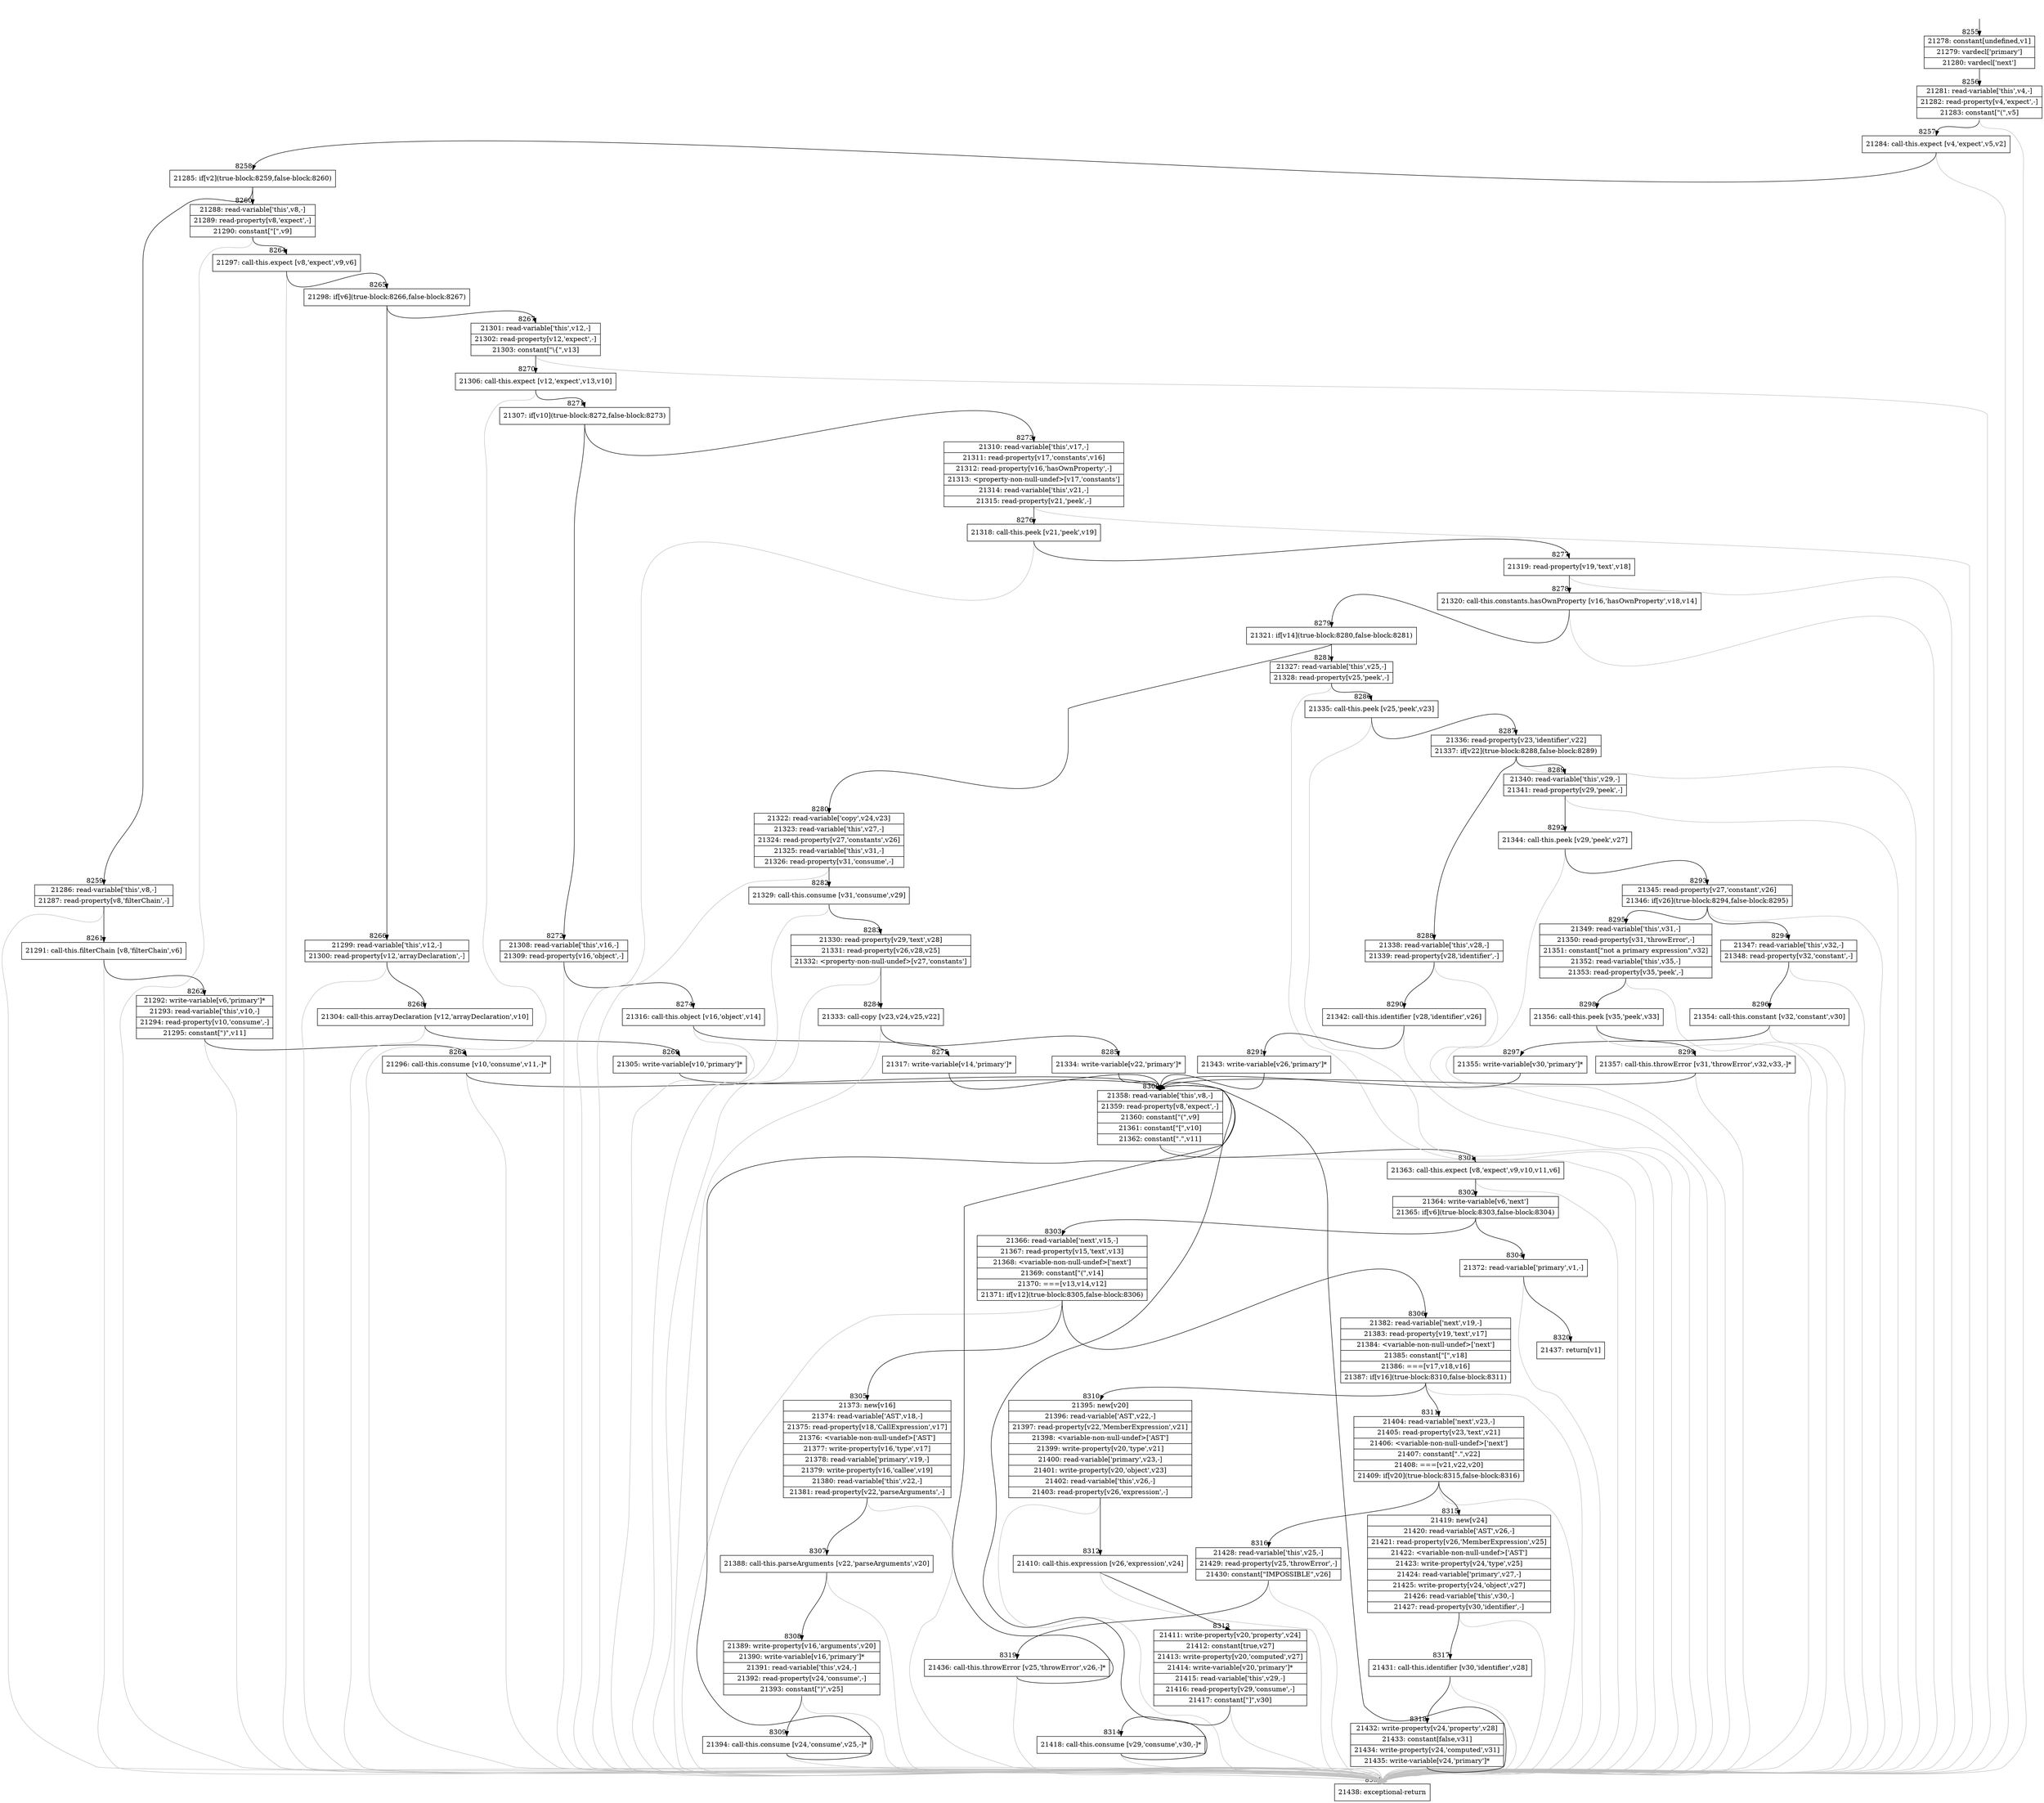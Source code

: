 digraph {
rankdir="TD"
BB_entry611[shape=none,label=""];
BB_entry611 -> BB8255 [tailport=s, headport=n, headlabel="    8255"]
BB8255 [shape=record label="{21278: constant[undefined,v1]|21279: vardecl['primary']|21280: vardecl['next']}" ] 
BB8255 -> BB8256 [tailport=s, headport=n, headlabel="      8256"]
BB8256 [shape=record label="{21281: read-variable['this',v4,-]|21282: read-property[v4,'expect',-]|21283: constant[\"(\",v5]}" ] 
BB8256 -> BB8257 [tailport=s, headport=n, headlabel="      8257"]
BB8256 -> BB8321 [tailport=s, headport=n, color=gray, headlabel="      8321"]
BB8257 [shape=record label="{21284: call-this.expect [v4,'expect',v5,v2]}" ] 
BB8257 -> BB8258 [tailport=s, headport=n, headlabel="      8258"]
BB8257 -> BB8321 [tailport=s, headport=n, color=gray]
BB8258 [shape=record label="{21285: if[v2](true-block:8259,false-block:8260)}" ] 
BB8258 -> BB8259 [tailport=s, headport=n, headlabel="      8259"]
BB8258 -> BB8260 [tailport=s, headport=n, headlabel="      8260"]
BB8259 [shape=record label="{21286: read-variable['this',v8,-]|21287: read-property[v8,'filterChain',-]}" ] 
BB8259 -> BB8261 [tailport=s, headport=n, headlabel="      8261"]
BB8259 -> BB8321 [tailport=s, headport=n, color=gray]
BB8260 [shape=record label="{21288: read-variable['this',v8,-]|21289: read-property[v8,'expect',-]|21290: constant[\"[\",v9]}" ] 
BB8260 -> BB8264 [tailport=s, headport=n, headlabel="      8264"]
BB8260 -> BB8321 [tailport=s, headport=n, color=gray]
BB8261 [shape=record label="{21291: call-this.filterChain [v8,'filterChain',v6]}" ] 
BB8261 -> BB8262 [tailport=s, headport=n, headlabel="      8262"]
BB8261 -> BB8321 [tailport=s, headport=n, color=gray]
BB8262 [shape=record label="{21292: write-variable[v6,'primary']*|21293: read-variable['this',v10,-]|21294: read-property[v10,'consume',-]|21295: constant[\")\",v11]}" ] 
BB8262 -> BB8263 [tailport=s, headport=n, headlabel="      8263"]
BB8262 -> BB8321 [tailport=s, headport=n, color=gray]
BB8263 [shape=record label="{21296: call-this.consume [v10,'consume',v11,-]*}" ] 
BB8263 -> BB8300 [tailport=s, headport=n, headlabel="      8300"]
BB8263 -> BB8321 [tailport=s, headport=n, color=gray]
BB8264 [shape=record label="{21297: call-this.expect [v8,'expect',v9,v6]}" ] 
BB8264 -> BB8265 [tailport=s, headport=n, headlabel="      8265"]
BB8264 -> BB8321 [tailport=s, headport=n, color=gray]
BB8265 [shape=record label="{21298: if[v6](true-block:8266,false-block:8267)}" ] 
BB8265 -> BB8266 [tailport=s, headport=n, headlabel="      8266"]
BB8265 -> BB8267 [tailport=s, headport=n, headlabel="      8267"]
BB8266 [shape=record label="{21299: read-variable['this',v12,-]|21300: read-property[v12,'arrayDeclaration',-]}" ] 
BB8266 -> BB8268 [tailport=s, headport=n, headlabel="      8268"]
BB8266 -> BB8321 [tailport=s, headport=n, color=gray]
BB8267 [shape=record label="{21301: read-variable['this',v12,-]|21302: read-property[v12,'expect',-]|21303: constant[\"\\\{\",v13]}" ] 
BB8267 -> BB8270 [tailport=s, headport=n, headlabel="      8270"]
BB8267 -> BB8321 [tailport=s, headport=n, color=gray]
BB8268 [shape=record label="{21304: call-this.arrayDeclaration [v12,'arrayDeclaration',v10]}" ] 
BB8268 -> BB8269 [tailport=s, headport=n, headlabel="      8269"]
BB8268 -> BB8321 [tailport=s, headport=n, color=gray]
BB8269 [shape=record label="{21305: write-variable[v10,'primary']*}" ] 
BB8269 -> BB8300 [tailport=s, headport=n]
BB8270 [shape=record label="{21306: call-this.expect [v12,'expect',v13,v10]}" ] 
BB8270 -> BB8271 [tailport=s, headport=n, headlabel="      8271"]
BB8270 -> BB8321 [tailport=s, headport=n, color=gray]
BB8271 [shape=record label="{21307: if[v10](true-block:8272,false-block:8273)}" ] 
BB8271 -> BB8272 [tailport=s, headport=n, headlabel="      8272"]
BB8271 -> BB8273 [tailport=s, headport=n, headlabel="      8273"]
BB8272 [shape=record label="{21308: read-variable['this',v16,-]|21309: read-property[v16,'object',-]}" ] 
BB8272 -> BB8274 [tailport=s, headport=n, headlabel="      8274"]
BB8272 -> BB8321 [tailport=s, headport=n, color=gray]
BB8273 [shape=record label="{21310: read-variable['this',v17,-]|21311: read-property[v17,'constants',v16]|21312: read-property[v16,'hasOwnProperty',-]|21313: \<property-non-null-undef\>[v17,'constants']|21314: read-variable['this',v21,-]|21315: read-property[v21,'peek',-]}" ] 
BB8273 -> BB8276 [tailport=s, headport=n, headlabel="      8276"]
BB8273 -> BB8321 [tailport=s, headport=n, color=gray]
BB8274 [shape=record label="{21316: call-this.object [v16,'object',v14]}" ] 
BB8274 -> BB8275 [tailport=s, headport=n, headlabel="      8275"]
BB8274 -> BB8321 [tailport=s, headport=n, color=gray]
BB8275 [shape=record label="{21317: write-variable[v14,'primary']*}" ] 
BB8275 -> BB8300 [tailport=s, headport=n]
BB8276 [shape=record label="{21318: call-this.peek [v21,'peek',v19]}" ] 
BB8276 -> BB8277 [tailport=s, headport=n, headlabel="      8277"]
BB8276 -> BB8321 [tailport=s, headport=n, color=gray]
BB8277 [shape=record label="{21319: read-property[v19,'text',v18]}" ] 
BB8277 -> BB8278 [tailport=s, headport=n, headlabel="      8278"]
BB8277 -> BB8321 [tailport=s, headport=n, color=gray]
BB8278 [shape=record label="{21320: call-this.constants.hasOwnProperty [v16,'hasOwnProperty',v18,v14]}" ] 
BB8278 -> BB8279 [tailport=s, headport=n, headlabel="      8279"]
BB8278 -> BB8321 [tailport=s, headport=n, color=gray]
BB8279 [shape=record label="{21321: if[v14](true-block:8280,false-block:8281)}" ] 
BB8279 -> BB8280 [tailport=s, headport=n, headlabel="      8280"]
BB8279 -> BB8281 [tailport=s, headport=n, headlabel="      8281"]
BB8280 [shape=record label="{21322: read-variable['copy',v24,v23]|21323: read-variable['this',v27,-]|21324: read-property[v27,'constants',v26]|21325: read-variable['this',v31,-]|21326: read-property[v31,'consume',-]}" ] 
BB8280 -> BB8282 [tailport=s, headport=n, headlabel="      8282"]
BB8280 -> BB8321 [tailport=s, headport=n, color=gray]
BB8281 [shape=record label="{21327: read-variable['this',v25,-]|21328: read-property[v25,'peek',-]}" ] 
BB8281 -> BB8286 [tailport=s, headport=n, headlabel="      8286"]
BB8281 -> BB8321 [tailport=s, headport=n, color=gray]
BB8282 [shape=record label="{21329: call-this.consume [v31,'consume',v29]}" ] 
BB8282 -> BB8283 [tailport=s, headport=n, headlabel="      8283"]
BB8282 -> BB8321 [tailport=s, headport=n, color=gray]
BB8283 [shape=record label="{21330: read-property[v29,'text',v28]|21331: read-property[v26,v28,v25]|21332: \<property-non-null-undef\>[v27,'constants']}" ] 
BB8283 -> BB8284 [tailport=s, headport=n, headlabel="      8284"]
BB8283 -> BB8321 [tailport=s, headport=n, color=gray]
BB8284 [shape=record label="{21333: call-copy [v23,v24,v25,v22]}" ] 
BB8284 -> BB8285 [tailport=s, headport=n, headlabel="      8285"]
BB8284 -> BB8321 [tailport=s, headport=n, color=gray]
BB8285 [shape=record label="{21334: write-variable[v22,'primary']*}" ] 
BB8285 -> BB8300 [tailport=s, headport=n]
BB8286 [shape=record label="{21335: call-this.peek [v25,'peek',v23]}" ] 
BB8286 -> BB8287 [tailport=s, headport=n, headlabel="      8287"]
BB8286 -> BB8321 [tailport=s, headport=n, color=gray]
BB8287 [shape=record label="{21336: read-property[v23,'identifier',v22]|21337: if[v22](true-block:8288,false-block:8289)}" ] 
BB8287 -> BB8288 [tailport=s, headport=n, headlabel="      8288"]
BB8287 -> BB8289 [tailport=s, headport=n, headlabel="      8289"]
BB8287 -> BB8321 [tailport=s, headport=n, color=gray]
BB8288 [shape=record label="{21338: read-variable['this',v28,-]|21339: read-property[v28,'identifier',-]}" ] 
BB8288 -> BB8290 [tailport=s, headport=n, headlabel="      8290"]
BB8288 -> BB8321 [tailport=s, headport=n, color=gray]
BB8289 [shape=record label="{21340: read-variable['this',v29,-]|21341: read-property[v29,'peek',-]}" ] 
BB8289 -> BB8292 [tailport=s, headport=n, headlabel="      8292"]
BB8289 -> BB8321 [tailport=s, headport=n, color=gray]
BB8290 [shape=record label="{21342: call-this.identifier [v28,'identifier',v26]}" ] 
BB8290 -> BB8291 [tailport=s, headport=n, headlabel="      8291"]
BB8290 -> BB8321 [tailport=s, headport=n, color=gray]
BB8291 [shape=record label="{21343: write-variable[v26,'primary']*}" ] 
BB8291 -> BB8300 [tailport=s, headport=n]
BB8292 [shape=record label="{21344: call-this.peek [v29,'peek',v27]}" ] 
BB8292 -> BB8293 [tailport=s, headport=n, headlabel="      8293"]
BB8292 -> BB8321 [tailport=s, headport=n, color=gray]
BB8293 [shape=record label="{21345: read-property[v27,'constant',v26]|21346: if[v26](true-block:8294,false-block:8295)}" ] 
BB8293 -> BB8294 [tailport=s, headport=n, headlabel="      8294"]
BB8293 -> BB8295 [tailport=s, headport=n, headlabel="      8295"]
BB8293 -> BB8321 [tailport=s, headport=n, color=gray]
BB8294 [shape=record label="{21347: read-variable['this',v32,-]|21348: read-property[v32,'constant',-]}" ] 
BB8294 -> BB8296 [tailport=s, headport=n, headlabel="      8296"]
BB8294 -> BB8321 [tailport=s, headport=n, color=gray]
BB8295 [shape=record label="{21349: read-variable['this',v31,-]|21350: read-property[v31,'throwError',-]|21351: constant[\"not a primary expression\",v32]|21352: read-variable['this',v35,-]|21353: read-property[v35,'peek',-]}" ] 
BB8295 -> BB8298 [tailport=s, headport=n, headlabel="      8298"]
BB8295 -> BB8321 [tailport=s, headport=n, color=gray]
BB8296 [shape=record label="{21354: call-this.constant [v32,'constant',v30]}" ] 
BB8296 -> BB8297 [tailport=s, headport=n, headlabel="      8297"]
BB8296 -> BB8321 [tailport=s, headport=n, color=gray]
BB8297 [shape=record label="{21355: write-variable[v30,'primary']*}" ] 
BB8297 -> BB8300 [tailport=s, headport=n]
BB8298 [shape=record label="{21356: call-this.peek [v35,'peek',v33]}" ] 
BB8298 -> BB8299 [tailport=s, headport=n, headlabel="      8299"]
BB8298 -> BB8321 [tailport=s, headport=n, color=gray]
BB8299 [shape=record label="{21357: call-this.throwError [v31,'throwError',v32,v33,-]*}" ] 
BB8299 -> BB8300 [tailport=s, headport=n]
BB8299 -> BB8321 [tailport=s, headport=n, color=gray]
BB8300 [shape=record label="{21358: read-variable['this',v8,-]|21359: read-property[v8,'expect',-]|21360: constant[\"(\",v9]|21361: constant[\"[\",v10]|21362: constant[\".\",v11]}" ] 
BB8300 -> BB8301 [tailport=s, headport=n, headlabel="      8301"]
BB8300 -> BB8321 [tailport=s, headport=n, color=gray]
BB8301 [shape=record label="{21363: call-this.expect [v8,'expect',v9,v10,v11,v6]}" ] 
BB8301 -> BB8302 [tailport=s, headport=n, headlabel="      8302"]
BB8301 -> BB8321 [tailport=s, headport=n, color=gray]
BB8302 [shape=record label="{21364: write-variable[v6,'next']|21365: if[v6](true-block:8303,false-block:8304)}" ] 
BB8302 -> BB8303 [tailport=s, headport=n, headlabel="      8303"]
BB8302 -> BB8304 [tailport=s, headport=n, headlabel="      8304"]
BB8303 [shape=record label="{21366: read-variable['next',v15,-]|21367: read-property[v15,'text',v13]|21368: \<variable-non-null-undef\>['next']|21369: constant[\"(\",v14]|21370: ===[v13,v14,v12]|21371: if[v12](true-block:8305,false-block:8306)}" ] 
BB8303 -> BB8305 [tailport=s, headport=n, headlabel="      8305"]
BB8303 -> BB8306 [tailport=s, headport=n, headlabel="      8306"]
BB8303 -> BB8321 [tailport=s, headport=n, color=gray]
BB8304 [shape=record label="{21372: read-variable['primary',v1,-]}" ] 
BB8304 -> BB8320 [tailport=s, headport=n, headlabel="      8320"]
BB8304 -> BB8321 [tailport=s, headport=n, color=gray]
BB8305 [shape=record label="{21373: new[v16]|21374: read-variable['AST',v18,-]|21375: read-property[v18,'CallExpression',v17]|21376: \<variable-non-null-undef\>['AST']|21377: write-property[v16,'type',v17]|21378: read-variable['primary',v19,-]|21379: write-property[v16,'callee',v19]|21380: read-variable['this',v22,-]|21381: read-property[v22,'parseArguments',-]}" ] 
BB8305 -> BB8307 [tailport=s, headport=n, headlabel="      8307"]
BB8305 -> BB8321 [tailport=s, headport=n, color=gray]
BB8306 [shape=record label="{21382: read-variable['next',v19,-]|21383: read-property[v19,'text',v17]|21384: \<variable-non-null-undef\>['next']|21385: constant[\"[\",v18]|21386: ===[v17,v18,v16]|21387: if[v16](true-block:8310,false-block:8311)}" ] 
BB8306 -> BB8310 [tailport=s, headport=n, headlabel="      8310"]
BB8306 -> BB8311 [tailport=s, headport=n, headlabel="      8311"]
BB8306 -> BB8321 [tailport=s, headport=n, color=gray]
BB8307 [shape=record label="{21388: call-this.parseArguments [v22,'parseArguments',v20]}" ] 
BB8307 -> BB8308 [tailport=s, headport=n, headlabel="      8308"]
BB8307 -> BB8321 [tailport=s, headport=n, color=gray]
BB8308 [shape=record label="{21389: write-property[v16,'arguments',v20]|21390: write-variable[v16,'primary']*|21391: read-variable['this',v24,-]|21392: read-property[v24,'consume',-]|21393: constant[\")\",v25]}" ] 
BB8308 -> BB8309 [tailport=s, headport=n, headlabel="      8309"]
BB8308 -> BB8321 [tailport=s, headport=n, color=gray]
BB8309 [shape=record label="{21394: call-this.consume [v24,'consume',v25,-]*}" ] 
BB8309 -> BB8300 [tailport=s, headport=n]
BB8309 -> BB8321 [tailport=s, headport=n, color=gray]
BB8310 [shape=record label="{21395: new[v20]|21396: read-variable['AST',v22,-]|21397: read-property[v22,'MemberExpression',v21]|21398: \<variable-non-null-undef\>['AST']|21399: write-property[v20,'type',v21]|21400: read-variable['primary',v23,-]|21401: write-property[v20,'object',v23]|21402: read-variable['this',v26,-]|21403: read-property[v26,'expression',-]}" ] 
BB8310 -> BB8312 [tailport=s, headport=n, headlabel="      8312"]
BB8310 -> BB8321 [tailport=s, headport=n, color=gray]
BB8311 [shape=record label="{21404: read-variable['next',v23,-]|21405: read-property[v23,'text',v21]|21406: \<variable-non-null-undef\>['next']|21407: constant[\".\",v22]|21408: ===[v21,v22,v20]|21409: if[v20](true-block:8315,false-block:8316)}" ] 
BB8311 -> BB8315 [tailport=s, headport=n, headlabel="      8315"]
BB8311 -> BB8316 [tailport=s, headport=n, headlabel="      8316"]
BB8311 -> BB8321 [tailport=s, headport=n, color=gray]
BB8312 [shape=record label="{21410: call-this.expression [v26,'expression',v24]}" ] 
BB8312 -> BB8313 [tailport=s, headport=n, headlabel="      8313"]
BB8312 -> BB8321 [tailport=s, headport=n, color=gray]
BB8313 [shape=record label="{21411: write-property[v20,'property',v24]|21412: constant[true,v27]|21413: write-property[v20,'computed',v27]|21414: write-variable[v20,'primary']*|21415: read-variable['this',v29,-]|21416: read-property[v29,'consume',-]|21417: constant[\"]\",v30]}" ] 
BB8313 -> BB8314 [tailport=s, headport=n, headlabel="      8314"]
BB8313 -> BB8321 [tailport=s, headport=n, color=gray]
BB8314 [shape=record label="{21418: call-this.consume [v29,'consume',v30,-]*}" ] 
BB8314 -> BB8300 [tailport=s, headport=n]
BB8314 -> BB8321 [tailport=s, headport=n, color=gray]
BB8315 [shape=record label="{21419: new[v24]|21420: read-variable['AST',v26,-]|21421: read-property[v26,'MemberExpression',v25]|21422: \<variable-non-null-undef\>['AST']|21423: write-property[v24,'type',v25]|21424: read-variable['primary',v27,-]|21425: write-property[v24,'object',v27]|21426: read-variable['this',v30,-]|21427: read-property[v30,'identifier',-]}" ] 
BB8315 -> BB8317 [tailport=s, headport=n, headlabel="      8317"]
BB8315 -> BB8321 [tailport=s, headport=n, color=gray]
BB8316 [shape=record label="{21428: read-variable['this',v25,-]|21429: read-property[v25,'throwError',-]|21430: constant[\"IMPOSSIBLE\",v26]}" ] 
BB8316 -> BB8319 [tailport=s, headport=n, headlabel="      8319"]
BB8316 -> BB8321 [tailport=s, headport=n, color=gray]
BB8317 [shape=record label="{21431: call-this.identifier [v30,'identifier',v28]}" ] 
BB8317 -> BB8318 [tailport=s, headport=n, headlabel="      8318"]
BB8317 -> BB8321 [tailport=s, headport=n, color=gray]
BB8318 [shape=record label="{21432: write-property[v24,'property',v28]|21433: constant[false,v31]|21434: write-property[v24,'computed',v31]|21435: write-variable[v24,'primary']*}" ] 
BB8318 -> BB8300 [tailport=s, headport=n]
BB8318 -> BB8321 [tailport=s, headport=n, color=gray]
BB8319 [shape=record label="{21436: call-this.throwError [v25,'throwError',v26,-]*}" ] 
BB8319 -> BB8300 [tailport=s, headport=n]
BB8319 -> BB8321 [tailport=s, headport=n, color=gray]
BB8320 [shape=record label="{21437: return[v1]}" ] 
BB8321 [shape=record label="{21438: exceptional-return}" ] 
//#$~ 12803
}
